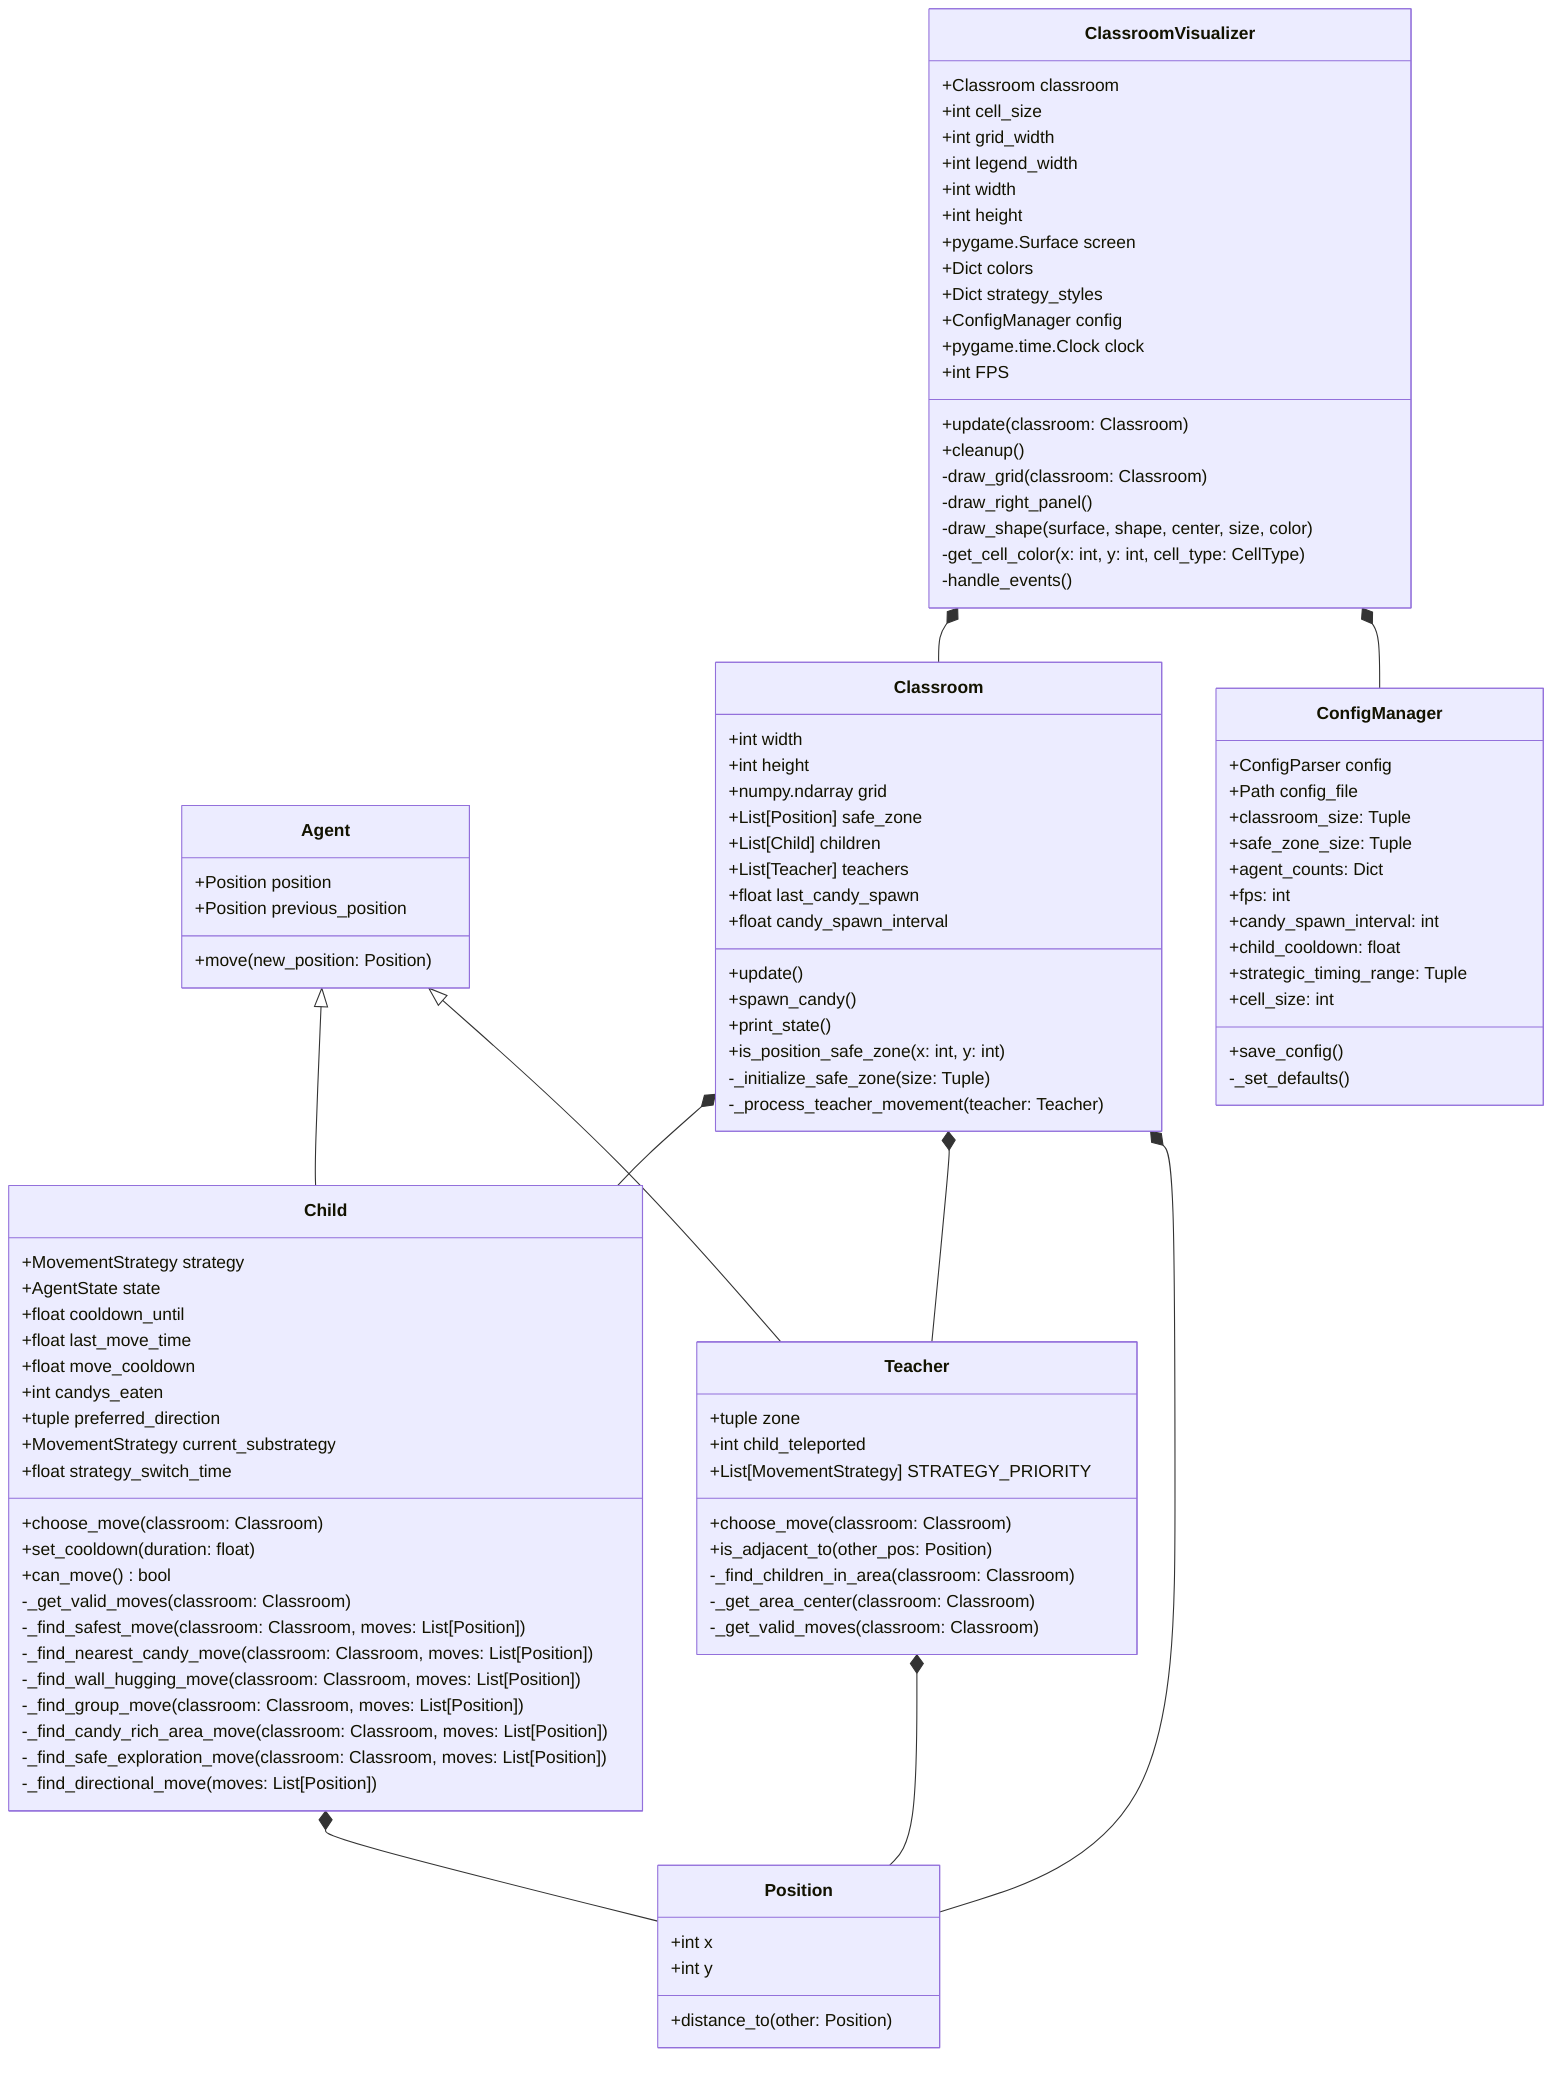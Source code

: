 classDiagram
    class Agent {
        +Position position
        +Position previous_position
        +move(new_position: Position)
    }

    class Child {
        +MovementStrategy strategy
        +AgentState state
        +float cooldown_until
        +float last_move_time
        +float move_cooldown
        +int candys_eaten
        +tuple preferred_direction
        +MovementStrategy current_substrategy
        +float strategy_switch_time
        +choose_move(classroom: Classroom)
        +set_cooldown(duration: float)
        +can_move() bool
        -_get_valid_moves(classroom: Classroom)
        -_find_safest_move(classroom: Classroom, moves: List[Position])
        -_find_nearest_candy_move(classroom: Classroom, moves: List[Position])
        -_find_wall_hugging_move(classroom: Classroom, moves: List[Position])
        -_find_group_move(classroom: Classroom, moves: List[Position])
        -_find_candy_rich_area_move(classroom: Classroom, moves: List[Position])
        -_find_safe_exploration_move(classroom: Classroom, moves: List[Position])
        -_find_directional_move(moves: List[Position])
    }

    class Teacher {
        +tuple zone
        +int child_teleported
        +List[MovementStrategy] STRATEGY_PRIORITY
        +choose_move(classroom: Classroom)
        +is_adjacent_to(other_pos: Position)
        -_find_children_in_area(classroom: Classroom)
        -_get_area_center(classroom: Classroom)
        -_get_valid_moves(classroom: Classroom)
    }

    class Classroom {
        +int width
        +int height
        +numpy.ndarray grid
        +List[Position] safe_zone
        +List[Child] children
        +List[Teacher] teachers
        +float last_candy_spawn
        +float candy_spawn_interval
        +update()
        +spawn_candy()
        +print_state()
        +is_position_safe_zone(x: int, y: int)
        -_initialize_safe_zone(size: Tuple)
        -_process_teacher_movement(teacher: Teacher)
    }

    class ConfigManager {
        +ConfigParser config
        +Path config_file
        +classroom_size: Tuple
        +safe_zone_size: Tuple
        +agent_counts: Dict
        +fps: int
        +candy_spawn_interval: int
        +child_cooldown: float
        +strategic_timing_range: Tuple
        +cell_size: int
        +save_config()
        -_set_defaults()
    }

    class ClassroomVisualizer {
        +Classroom classroom
        +int cell_size
        +int grid_width
        +int legend_width
        +int width
        +int height
        +pygame.Surface screen
        +Dict colors
        +Dict strategy_styles
        +ConfigManager config
        +pygame.time.Clock clock
        +int FPS
        +update(classroom: Classroom)
        +cleanup()
        -draw_grid(classroom: Classroom)
        -draw_right_panel()
        -draw_shape(surface, shape, center, size, color)
        -get_cell_color(x: int, y: int, cell_type: CellType)
        -handle_events()
    }

    class Position {
        +int x
        +int y
        +distance_to(other: Position)
    }

    Agent <|-- Child
    Agent <|-- Teacher
    Classroom *-- Child
    Classroom *-- Teacher
    Classroom *-- Position
    ClassroomVisualizer *-- Classroom
    ClassroomVisualizer *-- ConfigManager
    Child *-- Position
    Teacher *-- Position